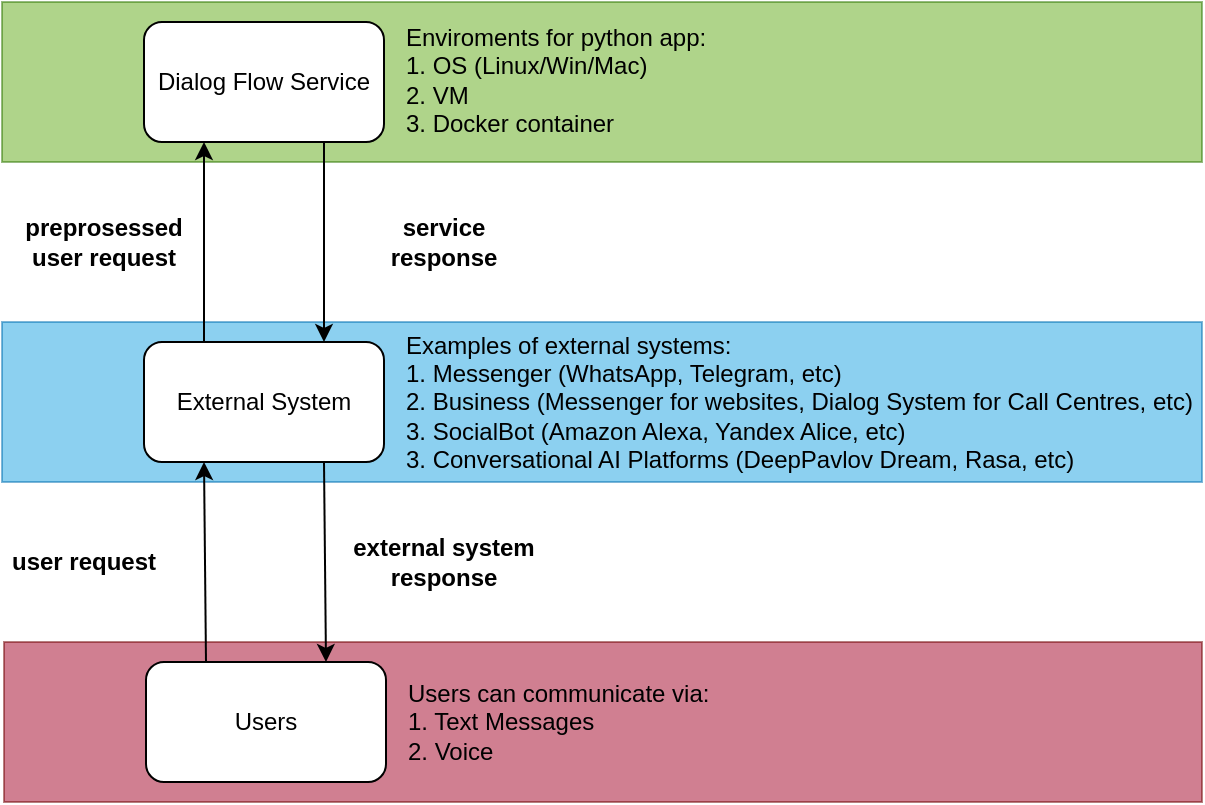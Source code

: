 <mxfile>
    <diagram id="G1IOVDpFXPWN2gBBukcB" name="Page-1">
        <mxGraphModel dx="846" dy="801" grid="1" gridSize="10" guides="1" tooltips="1" connect="1" arrows="1" fold="1" page="1" pageScale="1" pageWidth="850" pageHeight="1100" math="0" shadow="0">
            <root>
                <mxCell id="0"/>
                <mxCell id="1" parent="0"/>
                <mxCell id="48" value="" style="rounded=0;whiteSpace=wrap;html=1;fillColor=#1ba1e2;strokeColor=#006EAF;fontColor=#ffffff;opacity=50;" parent="1" vertex="1">
                    <mxGeometry x="240" y="520" width="600" height="80" as="geometry"/>
                </mxCell>
                <mxCell id="45" value="" style="rounded=0;whiteSpace=wrap;html=1;fillColor=#60a917;strokeColor=#2D7600;fontColor=#ffffff;opacity=50;" parent="1" vertex="1">
                    <mxGeometry x="240" y="360" width="600" height="80" as="geometry"/>
                </mxCell>
                <mxCell id="53" style="edgeStyle=none;html=1;exitX=0.75;exitY=1;exitDx=0;exitDy=0;startArrow=none;startFill=0;endArrow=classic;endFill=1;entryX=0.75;entryY=0;entryDx=0;entryDy=0;" parent="1" source="38" target="40" edge="1">
                    <mxGeometry relative="1" as="geometry"/>
                </mxCell>
                <mxCell id="38" value="Dialog Flow Service" style="rounded=1;whiteSpace=wrap;html=1;" parent="1" vertex="1">
                    <mxGeometry x="311" y="370" width="120" height="60" as="geometry"/>
                </mxCell>
                <mxCell id="40" value="External System" style="rounded=1;whiteSpace=wrap;html=1;" parent="1" vertex="1">
                    <mxGeometry x="311" y="530" width="120" height="60" as="geometry"/>
                </mxCell>
                <mxCell id="43" value="&lt;b&gt;preprosessed user request&lt;/b&gt;" style="text;html=1;strokeColor=none;fillColor=none;align=center;verticalAlign=middle;whiteSpace=wrap;rounded=0;" parent="1" vertex="1">
                    <mxGeometry x="251" y="470" width="80" height="20" as="geometry"/>
                </mxCell>
                <mxCell id="44" value="&lt;b&gt;service response&lt;/b&gt;" style="text;html=1;strokeColor=none;fillColor=none;align=center;verticalAlign=middle;whiteSpace=wrap;rounded=0;" parent="1" vertex="1">
                    <mxGeometry x="411" y="470" width="100" height="20" as="geometry"/>
                </mxCell>
                <mxCell id="49" value="" style="rounded=0;whiteSpace=wrap;html=1;fillColor=#a20025;strokeColor=#6F0000;fontColor=#ffffff;opacity=50;" parent="1" vertex="1">
                    <mxGeometry x="241" y="680" width="599" height="80" as="geometry"/>
                </mxCell>
                <mxCell id="50" value="Users" style="rounded=1;whiteSpace=wrap;html=1;" parent="1" vertex="1">
                    <mxGeometry x="312" y="690" width="120" height="60" as="geometry"/>
                </mxCell>
                <mxCell id="54" style="edgeStyle=none;html=1;startArrow=none;startFill=0;endArrow=classic;endFill=1;entryX=0.75;entryY=0;entryDx=0;entryDy=0;exitX=0.75;exitY=1;exitDx=0;exitDy=0;" parent="1" source="40" target="50" edge="1">
                    <mxGeometry relative="1" as="geometry">
                        <mxPoint x="441" y="620" as="sourcePoint"/>
                        <mxPoint x="391" y="650" as="targetPoint"/>
                    </mxGeometry>
                </mxCell>
                <mxCell id="56" style="edgeStyle=none;html=1;startArrow=none;startFill=0;endArrow=classic;endFill=1;entryX=0.25;entryY=1;entryDx=0;entryDy=0;exitX=0.25;exitY=0;exitDx=0;exitDy=0;" parent="1" source="50" target="40" edge="1">
                    <mxGeometry relative="1" as="geometry">
                        <mxPoint x="411" y="600" as="sourcePoint"/>
                        <mxPoint x="411" y="660" as="targetPoint"/>
                    </mxGeometry>
                </mxCell>
                <mxCell id="57" style="edgeStyle=none;html=1;startArrow=none;startFill=0;endArrow=classic;endFill=1;entryX=0.25;entryY=1;entryDx=0;entryDy=0;exitX=0.25;exitY=0;exitDx=0;exitDy=0;" parent="1" source="40" target="38" edge="1">
                    <mxGeometry relative="1" as="geometry">
                        <mxPoint x="351" y="660" as="sourcePoint"/>
                        <mxPoint x="351" y="600" as="targetPoint"/>
                    </mxGeometry>
                </mxCell>
                <mxCell id="58" value="&lt;b&gt;user request&lt;/b&gt;" style="text;html=1;strokeColor=none;fillColor=none;align=center;verticalAlign=middle;whiteSpace=wrap;rounded=0;" parent="1" vertex="1">
                    <mxGeometry x="241" y="630" width="80" height="20" as="geometry"/>
                </mxCell>
                <mxCell id="59" value="&lt;b&gt;external system response&lt;/b&gt;" style="text;html=1;strokeColor=none;fillColor=none;align=center;verticalAlign=middle;whiteSpace=wrap;rounded=0;" parent="1" vertex="1">
                    <mxGeometry x="411" y="630" width="100" height="20" as="geometry"/>
                </mxCell>
                <mxCell id="65" value="&lt;span&gt;Enviroments for python app:&lt;br&gt;1. OS (Linux/Win/Mac)&lt;/span&gt;&lt;br&gt;&lt;span&gt;2.&amp;nbsp;&lt;/span&gt;&lt;span&gt;VM&lt;/span&gt;&lt;br&gt;&lt;span&gt;3.&amp;nbsp;&lt;/span&gt;&lt;span&gt;Docker container&amp;nbsp;&lt;/span&gt;" style="text;html=1;strokeColor=none;fillColor=none;align=left;verticalAlign=middle;whiteSpace=wrap;rounded=0;opacity=50;" parent="1" vertex="1">
                    <mxGeometry x="440" y="359" width="400" height="80" as="geometry"/>
                </mxCell>
                <mxCell id="67" value="&lt;span&gt;Examples of external systems:&lt;br&gt;1. Messenger (WhatsApp, Telegram, etc)&lt;/span&gt;&lt;br&gt;&lt;span&gt;2.&amp;nbsp;&lt;/span&gt;Business (Messenger for websites, Dialog System for Call Centres, etc)&lt;br&gt;3. SocialBot (Amazon Alexa, Yandex Alice, etc)&lt;br&gt;3. Conversational AI Platforms (DeepPavlov Dream, Rasa, etc)" style="text;html=1;strokeColor=none;fillColor=none;align=left;verticalAlign=middle;whiteSpace=wrap;rounded=0;opacity=50;" parent="1" vertex="1">
                    <mxGeometry x="440" y="520" width="400" height="80" as="geometry"/>
                </mxCell>
                <mxCell id="68" value="&lt;span&gt;Users can communicate via:&lt;br&gt;1. Text Messages&lt;/span&gt;&lt;br&gt;&lt;span&gt;2.&amp;nbsp;&lt;/span&gt;Voice" style="text;html=1;strokeColor=none;fillColor=none;align=left;verticalAlign=middle;whiteSpace=wrap;rounded=0;opacity=50;" parent="1" vertex="1">
                    <mxGeometry x="441" y="680" width="399" height="80" as="geometry"/>
                </mxCell>
            </root>
        </mxGraphModel>
    </diagram>
</mxfile>